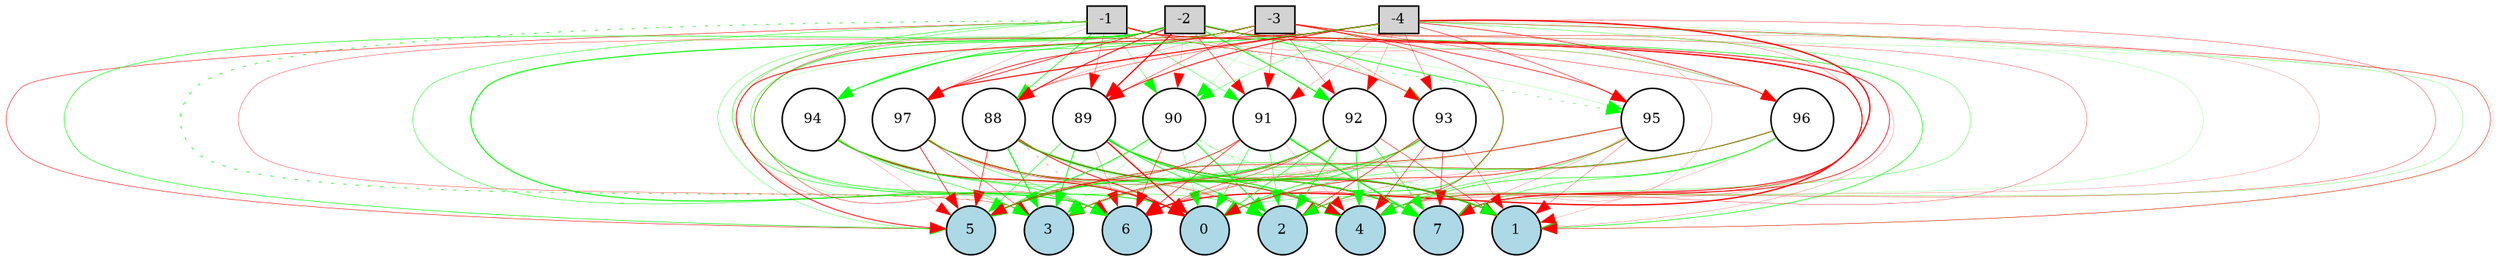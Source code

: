 digraph {
	node [fontsize=9 height=0.2 shape=circle width=0.2]
	-1 [fillcolor=lightgray shape=box style=filled]
	-2 [fillcolor=lightgray shape=box style=filled]
	-3 [fillcolor=lightgray shape=box style=filled]
	-4 [fillcolor=lightgray shape=box style=filled]
	0 [fillcolor=lightblue style=filled]
	1 [fillcolor=lightblue style=filled]
	2 [fillcolor=lightblue style=filled]
	3 [fillcolor=lightblue style=filled]
	4 [fillcolor=lightblue style=filled]
	5 [fillcolor=lightblue style=filled]
	6 [fillcolor=lightblue style=filled]
	7 [fillcolor=lightblue style=filled]
	96 [fillcolor=white style=filled]
	97 [fillcolor=white style=filled]
	88 [fillcolor=white style=filled]
	89 [fillcolor=white style=filled]
	90 [fillcolor=white style=filled]
	91 [fillcolor=white style=filled]
	92 [fillcolor=white style=filled]
	93 [fillcolor=white style=filled]
	94 [fillcolor=white style=filled]
	95 [fillcolor=white style=filled]
	-1 -> 88 [color=green penwidth=0.45441856384390267 style=solid]
	-1 -> 89 [color=red penwidth=0.23291322519788688 style=solid]
	-1 -> 90 [color=green penwidth=0.24228398130437934 style=solid]
	-1 -> 91 [color=green penwidth=0.25258000263912533 style=solid]
	-1 -> 92 [color=green penwidth=0.10127305773281427 style=solid]
	-1 -> 93 [color=red penwidth=0.33567308399037077 style=solid]
	-1 -> 94 [color=green penwidth=0.16126434448796864 style=solid]
	-1 -> 95 [color=green penwidth=0.27734388378292496 style=dotted]
	-1 -> 96 [color=red penwidth=0.1462783435324282 style=solid]
	-1 -> 97 [color=red penwidth=0.1210091762548448 style=solid]
	-2 -> 88 [color=red penwidth=0.5977088570296656 style=solid]
	-2 -> 89 [color=red penwidth=0.7973079963816527 style=solid]
	-2 -> 90 [color=red penwidth=0.10428043521936968 style=solid]
	-2 -> 91 [color=red penwidth=0.3123214853887218 style=solid]
	-2 -> 92 [color=green penwidth=0.6307219731053979 style=solid]
	-2 -> 93 [color=green penwidth=0.1256660626650745 style=solid]
	-2 -> 94 [color=green penwidth=0.39730083891171464 style=solid]
	-2 -> 95 [color=green penwidth=0.11260221414683723 style=solid]
	-2 -> 96 [color=green penwidth=0.19217187208193698 style=solid]
	-2 -> 97 [color=red penwidth=0.4471224432496711 style=solid]
	-3 -> 88 [color=red penwidth=0.147775746872127 style=solid]
	-3 -> 89 [color=red penwidth=0.2726401625974596 style=solid]
	-3 -> 90 [color=green penwidth=0.11460762528802479 style=solid]
	-3 -> 91 [color=red penwidth=0.2571622686042088 style=solid]
	-3 -> 92 [color=red penwidth=0.24674770964115358 style=solid]
	-3 -> 93 [color=red penwidth=0.1722174429630052 style=solid]
	-3 -> 94 [color=green penwidth=0.3442541714740659 style=solid]
	-3 -> 95 [color=red penwidth=0.4254333680738165 style=solid]
	-3 -> 96 [color=red penwidth=0.25329000955386605 style=solid]
	-3 -> 97 [color=red penwidth=0.46750939026142035 style=solid]
	-4 -> 88 [color=red penwidth=0.2922090319670102 style=solid]
	-4 -> 89 [color=red penwidth=0.5698997645930104 style=solid]
	-4 -> 90 [color=green penwidth=0.2324451690218537 style=solid]
	-4 -> 91 [color=red penwidth=0.14561015964979157 style=solid]
	-4 -> 92 [color=red penwidth=0.14174312699886524 style=solid]
	-4 -> 93 [color=red penwidth=0.21503858240491505 style=solid]
	-4 -> 94 [color=green penwidth=0.4465810850849464 style=solid]
	-4 -> 95 [color=red penwidth=0.3322412857622902 style=solid]
	-4 -> 96 [color=red penwidth=0.39375075012476635 style=solid]
	-4 -> 97 [color=red penwidth=0.6803265582638165 style=solid]
	88 -> 0 [color=red penwidth=0.5563613486218262 style=solid]
	88 -> 1 [color=green penwidth=0.9651741432698863 style=solid]
	88 -> 2 [color=green penwidth=0.17384730691048428 style=solid]
	88 -> 3 [color=green penwidth=0.6546907481426043 style=solid]
	88 -> 4 [color=green penwidth=0.41794598190827414 style=solid]
	88 -> 5 [color=red penwidth=0.4274158523728844 style=solid]
	88 -> 6 [color=red penwidth=0.17236114285285845 style=dotted]
	88 -> 7 [color=red penwidth=0.32942498806789733 style=solid]
	89 -> 0 [color=red penwidth=0.822425265273625 style=solid]
	89 -> 1 [color=red penwidth=0.41605485994747626 style=solid]
	89 -> 2 [color=green penwidth=0.45243740994193893 style=solid]
	89 -> 3 [color=green penwidth=0.5667539481245002 style=solid]
	89 -> 4 [color=green penwidth=0.6571923623127749 style=solid]
	89 -> 5 [color=green penwidth=0.3814395649077451 style=solid]
	89 -> 6 [color=red penwidth=0.18254731268133922 style=solid]
	89 -> 7 [color=green penwidth=0.5551642766589476 style=solid]
	90 -> 0 [color=green penwidth=0.20324132207742143 style=solid]
	90 -> 1 [color=green penwidth=0.11756621535340106 style=solid]
	90 -> 2 [color=green penwidth=0.5642861113411798 style=solid]
	90 -> 3 [color=green penwidth=0.13565230182949262 style=solid]
	90 -> 4 [color=green penwidth=0.11161609793685315 style=solid]
	90 -> 5 [color=green penwidth=0.5637181069921758 style=solid]
	90 -> 6 [color=red penwidth=0.31188703420996894 style=solid]
	90 -> 7 [color=green penwidth=0.20360856065894228 style=dotted]
	91 -> 0 [color=green penwidth=0.3580427069481812 style=solid]
	91 -> 1 [color=green penwidth=0.12513439478700264 style=solid]
	91 -> 2 [color=green penwidth=0.2885618409380505 style=solid]
	91 -> 3 [color=green penwidth=0.16033430354176142 style=solid]
	91 -> 4 [color=red penwidth=0.12487054467043344 style=solid]
	91 -> 5 [color=red penwidth=0.4088352383674668 style=solid]
	91 -> 6 [color=red penwidth=0.39279471570600744 style=solid]
	91 -> 7 [color=green penwidth=0.8939306546927069 style=solid]
	92 -> 0 [color=green penwidth=0.4734971047153982 style=solid]
	92 -> 1 [color=red penwidth=0.31689085711869447 style=solid]
	92 -> 2 [color=green penwidth=0.5202553923711732 style=solid]
	92 -> 3 [color=red penwidth=0.44149439896932596 style=solid]
	92 -> 4 [color=green penwidth=0.4925619404117012 style=solid]
	92 -> 5 [color=green penwidth=0.5357909859563244 style=solid]
	92 -> 6 [color=red penwidth=0.2974969166074556 style=solid]
	92 -> 7 [color=green penwidth=0.40438340134677353 style=solid]
	93 -> 0 [color=green penwidth=0.4420403723873467 style=solid]
	93 -> 1 [color=red penwidth=0.1961657855158043 style=solid]
	93 -> 2 [color=red penwidth=0.40752352490629795 style=solid]
	93 -> 3 [color=red penwidth=0.1413340530271448 style=solid]
	93 -> 4 [color=red penwidth=0.3404687647617338 style=solid]
	93 -> 5 [color=green penwidth=0.40568857022162486 style=solid]
	93 -> 6 [color=red penwidth=0.11889118591342547 style=solid]
	93 -> 7 [color=red penwidth=0.3350223087214951 style=solid]
	94 -> 0 [color=red penwidth=0.7232583985462864 style=solid]
	94 -> 1 [color=green penwidth=0.2093878248686948 style=solid]
	94 -> 2 [color=green penwidth=0.12995880236669588 style=solid]
	94 -> 3 [color=green penwidth=0.3418564814416022 style=solid]
	94 -> 4 [color=red penwidth=0.10399875672253844 style=solid]
	94 -> 5 [color=red penwidth=0.1297291762467485 style=solid]
	94 -> 6 [color=green penwidth=0.3946479352095148 style=solid]
	94 -> 7 [color=green penwidth=0.19075178950373234 style=solid]
	95 -> 0 [color=red penwidth=0.42204528739616687 style=solid]
	95 -> 1 [color=red penwidth=0.17974749659958328 style=solid]
	95 -> 2 [color=green penwidth=0.2046051762324736 style=dotted]
	95 -> 3 [color=green penwidth=0.2128325674314368 style=solid]
	95 -> 4 [color=green penwidth=0.31320410325862946 style=solid]
	95 -> 5 [color=red penwidth=0.37044207803134677 style=solid]
	95 -> 6 [color=red penwidth=0.11657306985183152 style=solid]
	95 -> 7 [color=red penwidth=0.1397444941772252 style=solid]
	96 -> 0 [color=green penwidth=0.23222305126663234 style=solid]
	96 -> 1 [color=red penwidth=0.1113409450793343 style=solid]
	96 -> 2 [color=red penwidth=0.14786060395608036 style=solid]
	96 -> 3 [color=green penwidth=0.23613199870422205 style=solid]
	96 -> 4 [color=green penwidth=0.4001776123976074 style=solid]
	96 -> 5 [color=green penwidth=0.29308094022992315 style=solid]
	96 -> 6 [color=red penwidth=0.24762029966627197 style=solid]
	96 -> 7 [color=green penwidth=0.30772980842718567 style=solid]
	97 -> 0 [color=red penwidth=0.25000728255803084 style=solid]
	97 -> 1 [color=red penwidth=0.25670234494269034 style=solid]
	97 -> 2 [color=red penwidth=0.2857227348651641 style=solid]
	97 -> 3 [color=red penwidth=0.27605876116336925 style=solid]
	97 -> 4 [color=red penwidth=0.5041169460465463 style=solid]
	97 -> 5 [color=red penwidth=0.45214208996084126 style=solid]
	97 -> 6 [color=green penwidth=0.3111241916511249 style=solid]
	97 -> 7 [color=green penwidth=0.26516801816315855 style=solid]
	-1 -> 0 [color=green penwidth=0.33152021954336763 style=solid]
	-1 -> 1 [color=red penwidth=0.1357133036853365 style=solid]
	-1 -> 2 [color=green penwidth=0.25199437354790116 style=solid]
	-1 -> 3 [color=green penwidth=0.4529210859431978 style=dotted]
	-1 -> 4 [color=red penwidth=0.11684488203002247 style=solid]
	-1 -> 5 [color=red penwidth=0.3113331024117707 style=solid]
	-1 -> 6 [color=green penwidth=0.29068532398797464 style=solid]
	-1 -> 7 [color=red penwidth=0.5725542739027019 style=solid]
	-2 -> 0 [color=green penwidth=0.41480097365532975 style=solid]
	-2 -> 1 [color=green penwidth=0.3980129788174579 style=solid]
	-2 -> 2 [color=green penwidth=0.4849789540518048 style=solid]
	-2 -> 3 [color=red penwidth=0.20963551868046804 style=solid]
	-2 -> 4 [color=red penwidth=0.414976029378592 style=solid]
	-2 -> 5 [color=green penwidth=0.3643808249767846 style=solid]
	-2 -> 6 [color=green penwidth=0.6487076339143788 style=solid]
	-2 -> 7 [color=red penwidth=0.44650009922215506 style=solid]
	-3 -> 0 [color=red penwidth=0.34334968680146727 style=solid]
	-3 -> 1 [color=green penwidth=0.10305434430309009 style=solid]
	-3 -> 2 [color=red penwidth=0.16708960037033022 style=solid]
	-3 -> 3 [color=red penwidth=0.15425800568992842 style=solid]
	-3 -> 4 [color=red penwidth=0.1957056345926947 style=solid]
	-3 -> 5 [color=green penwidth=0.2032984605902342 style=solid]
	-3 -> 6 [color=red penwidth=0.2513172553152776 style=solid]
	-3 -> 7 [color=red penwidth=0.12012510300776519 style=solid]
	-4 -> 0 [color=green penwidth=0.21890109042961764 style=solid]
	-4 -> 1 [color=red penwidth=0.29658535529042834 style=solid]
	-4 -> 2 [color=green penwidth=0.10936735156404546 style=solid]
	-4 -> 3 [color=green penwidth=0.11945151832750703 style=solid]
	-4 -> 4 [color=red penwidth=0.2174908881369526 style=solid]
	-4 -> 5 [color=red penwidth=0.5370422324041297 style=solid]
	-4 -> 6 [color=red penwidth=0.8335696905529445 style=solid]
	-4 -> 7 [color=green penwidth=0.16258121222710653 style=solid]
}
